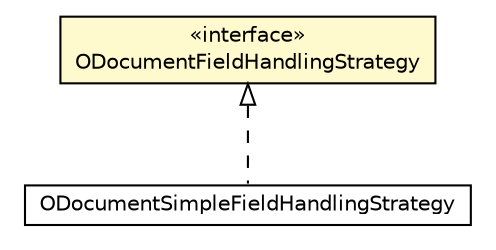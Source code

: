 #!/usr/local/bin/dot
#
# Class diagram 
# Generated by UMLGraph version R5_6-24-gf6e263 (http://www.umlgraph.org/)
#

digraph G {
	edge [fontname="Helvetica",fontsize=10,labelfontname="Helvetica",labelfontsize=10];
	node [fontname="Helvetica",fontsize=10,shape=plaintext];
	nodesep=0.25;
	ranksep=0.5;
	// com.orientechnologies.orient.object.enhancement.field.ODocumentSimpleFieldHandlingStrategy
	c3090676 [label=<<table title="com.orientechnologies.orient.object.enhancement.field.ODocumentSimpleFieldHandlingStrategy" border="0" cellborder="1" cellspacing="0" cellpadding="2" port="p" href="./ODocumentSimpleFieldHandlingStrategy.html">
		<tr><td><table border="0" cellspacing="0" cellpadding="1">
<tr><td align="center" balign="center"> ODocumentSimpleFieldHandlingStrategy </td></tr>
		</table></td></tr>
		</table>>, URL="./ODocumentSimpleFieldHandlingStrategy.html", fontname="Helvetica", fontcolor="black", fontsize=10.0];
	// com.orientechnologies.orient.object.enhancement.field.ODocumentFieldHandlingStrategy
	c3090677 [label=<<table title="com.orientechnologies.orient.object.enhancement.field.ODocumentFieldHandlingStrategy" border="0" cellborder="1" cellspacing="0" cellpadding="2" port="p" bgcolor="lemonChiffon" href="./ODocumentFieldHandlingStrategy.html">
		<tr><td><table border="0" cellspacing="0" cellpadding="1">
<tr><td align="center" balign="center"> &#171;interface&#187; </td></tr>
<tr><td align="center" balign="center"> ODocumentFieldHandlingStrategy </td></tr>
		</table></td></tr>
		</table>>, URL="./ODocumentFieldHandlingStrategy.html", fontname="Helvetica", fontcolor="black", fontsize=10.0];
	//com.orientechnologies.orient.object.enhancement.field.ODocumentSimpleFieldHandlingStrategy implements com.orientechnologies.orient.object.enhancement.field.ODocumentFieldHandlingStrategy
	c3090677:p -> c3090676:p [dir=back,arrowtail=empty,style=dashed];
}

